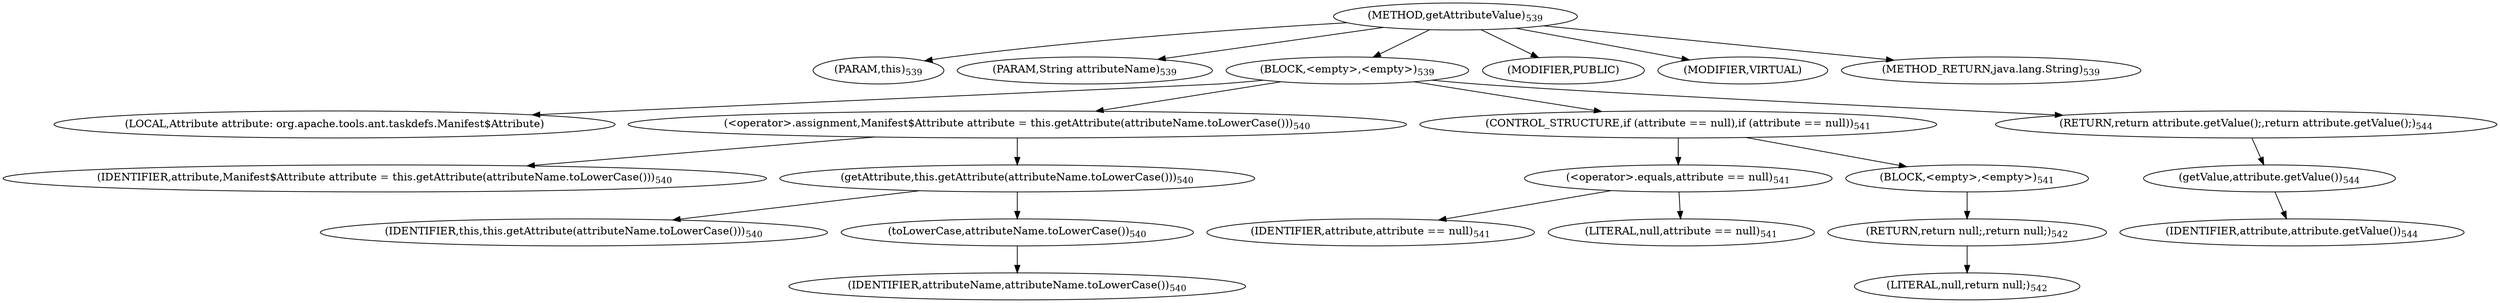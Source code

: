 digraph "getAttributeValue" {  
"1039" [label = <(METHOD,getAttributeValue)<SUB>539</SUB>> ]
"63" [label = <(PARAM,this)<SUB>539</SUB>> ]
"1040" [label = <(PARAM,String attributeName)<SUB>539</SUB>> ]
"1041" [label = <(BLOCK,&lt;empty&gt;,&lt;empty&gt;)<SUB>539</SUB>> ]
"1042" [label = <(LOCAL,Attribute attribute: org.apache.tools.ant.taskdefs.Manifest$Attribute)> ]
"1043" [label = <(&lt;operator&gt;.assignment,Manifest$Attribute attribute = this.getAttribute(attributeName.toLowerCase()))<SUB>540</SUB>> ]
"1044" [label = <(IDENTIFIER,attribute,Manifest$Attribute attribute = this.getAttribute(attributeName.toLowerCase()))<SUB>540</SUB>> ]
"1045" [label = <(getAttribute,this.getAttribute(attributeName.toLowerCase()))<SUB>540</SUB>> ]
"62" [label = <(IDENTIFIER,this,this.getAttribute(attributeName.toLowerCase()))<SUB>540</SUB>> ]
"1046" [label = <(toLowerCase,attributeName.toLowerCase())<SUB>540</SUB>> ]
"1047" [label = <(IDENTIFIER,attributeName,attributeName.toLowerCase())<SUB>540</SUB>> ]
"1048" [label = <(CONTROL_STRUCTURE,if (attribute == null),if (attribute == null))<SUB>541</SUB>> ]
"1049" [label = <(&lt;operator&gt;.equals,attribute == null)<SUB>541</SUB>> ]
"1050" [label = <(IDENTIFIER,attribute,attribute == null)<SUB>541</SUB>> ]
"1051" [label = <(LITERAL,null,attribute == null)<SUB>541</SUB>> ]
"1052" [label = <(BLOCK,&lt;empty&gt;,&lt;empty&gt;)<SUB>541</SUB>> ]
"1053" [label = <(RETURN,return null;,return null;)<SUB>542</SUB>> ]
"1054" [label = <(LITERAL,null,return null;)<SUB>542</SUB>> ]
"1055" [label = <(RETURN,return attribute.getValue();,return attribute.getValue();)<SUB>544</SUB>> ]
"1056" [label = <(getValue,attribute.getValue())<SUB>544</SUB>> ]
"1057" [label = <(IDENTIFIER,attribute,attribute.getValue())<SUB>544</SUB>> ]
"1058" [label = <(MODIFIER,PUBLIC)> ]
"1059" [label = <(MODIFIER,VIRTUAL)> ]
"1060" [label = <(METHOD_RETURN,java.lang.String)<SUB>539</SUB>> ]
  "1039" -> "63" 
  "1039" -> "1040" 
  "1039" -> "1041" 
  "1039" -> "1058" 
  "1039" -> "1059" 
  "1039" -> "1060" 
  "1041" -> "1042" 
  "1041" -> "1043" 
  "1041" -> "1048" 
  "1041" -> "1055" 
  "1043" -> "1044" 
  "1043" -> "1045" 
  "1045" -> "62" 
  "1045" -> "1046" 
  "1046" -> "1047" 
  "1048" -> "1049" 
  "1048" -> "1052" 
  "1049" -> "1050" 
  "1049" -> "1051" 
  "1052" -> "1053" 
  "1053" -> "1054" 
  "1055" -> "1056" 
  "1056" -> "1057" 
}
